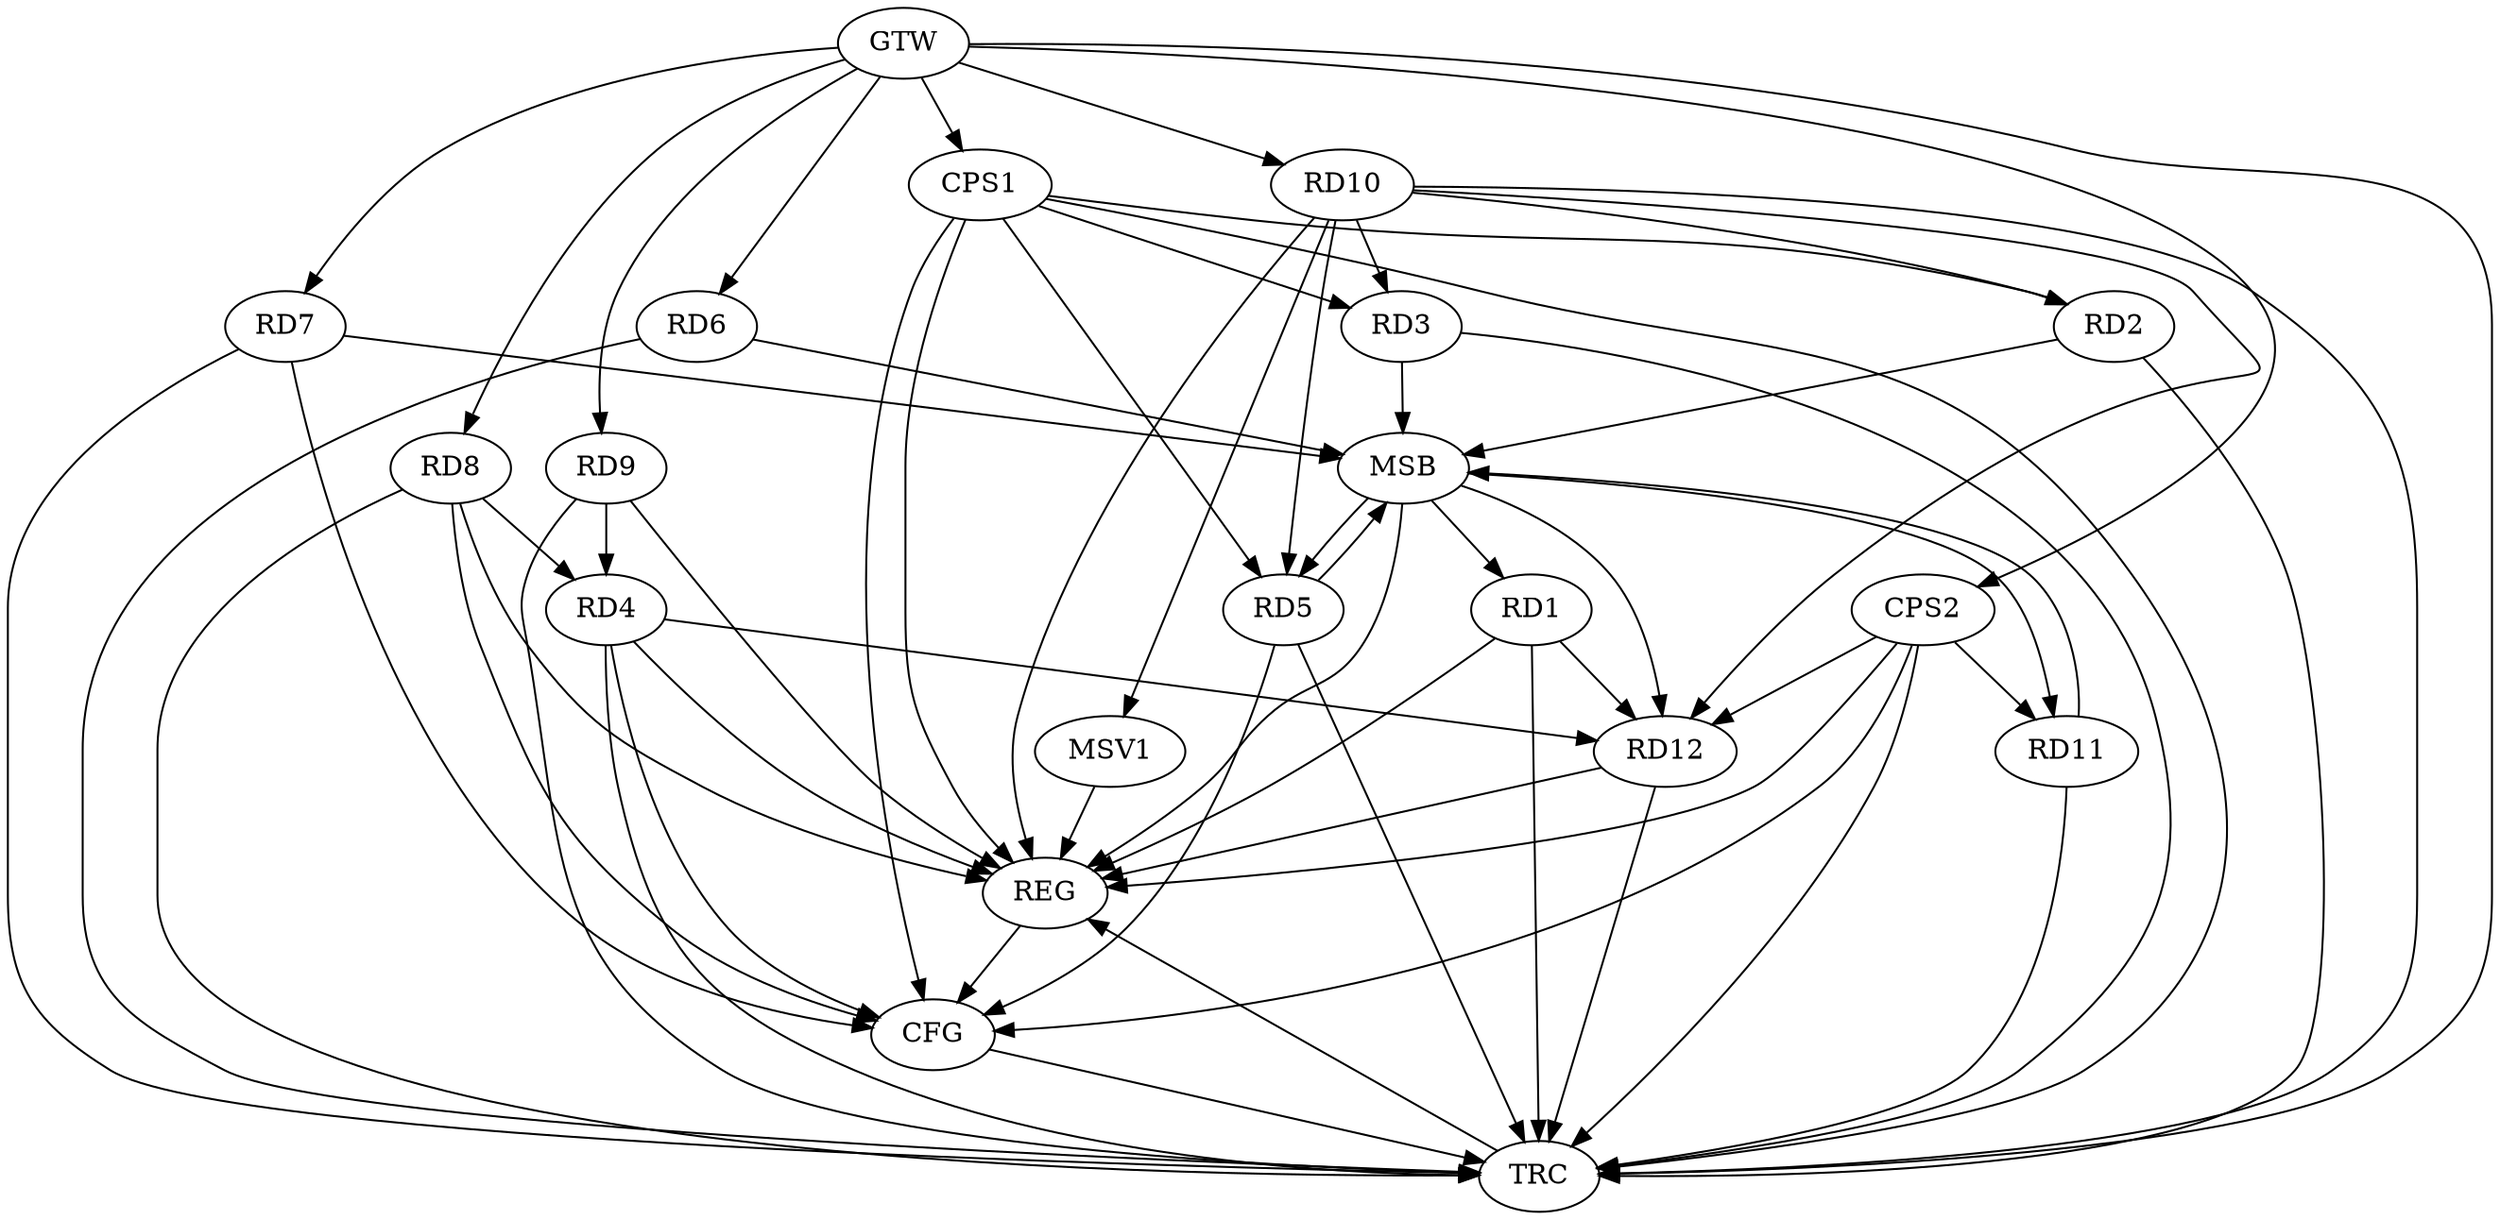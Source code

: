 strict digraph G {
  RD1 [ label="RD1" ];
  RD2 [ label="RD2" ];
  RD3 [ label="RD3" ];
  RD4 [ label="RD4" ];
  RD5 [ label="RD5" ];
  RD6 [ label="RD6" ];
  RD7 [ label="RD7" ];
  RD8 [ label="RD8" ];
  RD9 [ label="RD9" ];
  RD10 [ label="RD10" ];
  RD11 [ label="RD11" ];
  RD12 [ label="RD12" ];
  CPS1 [ label="CPS1" ];
  CPS2 [ label="CPS2" ];
  GTW [ label="GTW" ];
  REG [ label="REG" ];
  MSB [ label="MSB" ];
  CFG [ label="CFG" ];
  TRC [ label="TRC" ];
  MSV1 [ label="MSV1" ];
  RD1 -> RD12;
  RD10 -> RD2;
  RD10 -> RD3;
  RD8 -> RD4;
  RD9 -> RD4;
  RD4 -> RD12;
  RD10 -> RD5;
  RD10 -> RD12;
  CPS1 -> RD2;
  CPS1 -> RD3;
  CPS1 -> RD5;
  CPS2 -> RD11;
  CPS2 -> RD12;
  GTW -> RD6;
  GTW -> RD7;
  GTW -> RD8;
  GTW -> RD9;
  GTW -> RD10;
  GTW -> CPS1;
  GTW -> CPS2;
  RD1 -> REG;
  RD4 -> REG;
  RD8 -> REG;
  RD9 -> REG;
  RD10 -> REG;
  RD12 -> REG;
  CPS1 -> REG;
  CPS2 -> REG;
  RD2 -> MSB;
  MSB -> REG;
  RD3 -> MSB;
  RD5 -> MSB;
  RD6 -> MSB;
  MSB -> RD1;
  MSB -> RD11;
  MSB -> RD12;
  RD7 -> MSB;
  MSB -> RD5;
  RD11 -> MSB;
  RD7 -> CFG;
  CPS1 -> CFG;
  RD5 -> CFG;
  CPS2 -> CFG;
  RD4 -> CFG;
  RD8 -> CFG;
  REG -> CFG;
  RD1 -> TRC;
  RD2 -> TRC;
  RD3 -> TRC;
  RD4 -> TRC;
  RD5 -> TRC;
  RD6 -> TRC;
  RD7 -> TRC;
  RD8 -> TRC;
  RD9 -> TRC;
  RD10 -> TRC;
  RD11 -> TRC;
  RD12 -> TRC;
  CPS1 -> TRC;
  CPS2 -> TRC;
  GTW -> TRC;
  CFG -> TRC;
  TRC -> REG;
  RD10 -> MSV1;
  MSV1 -> REG;
}
